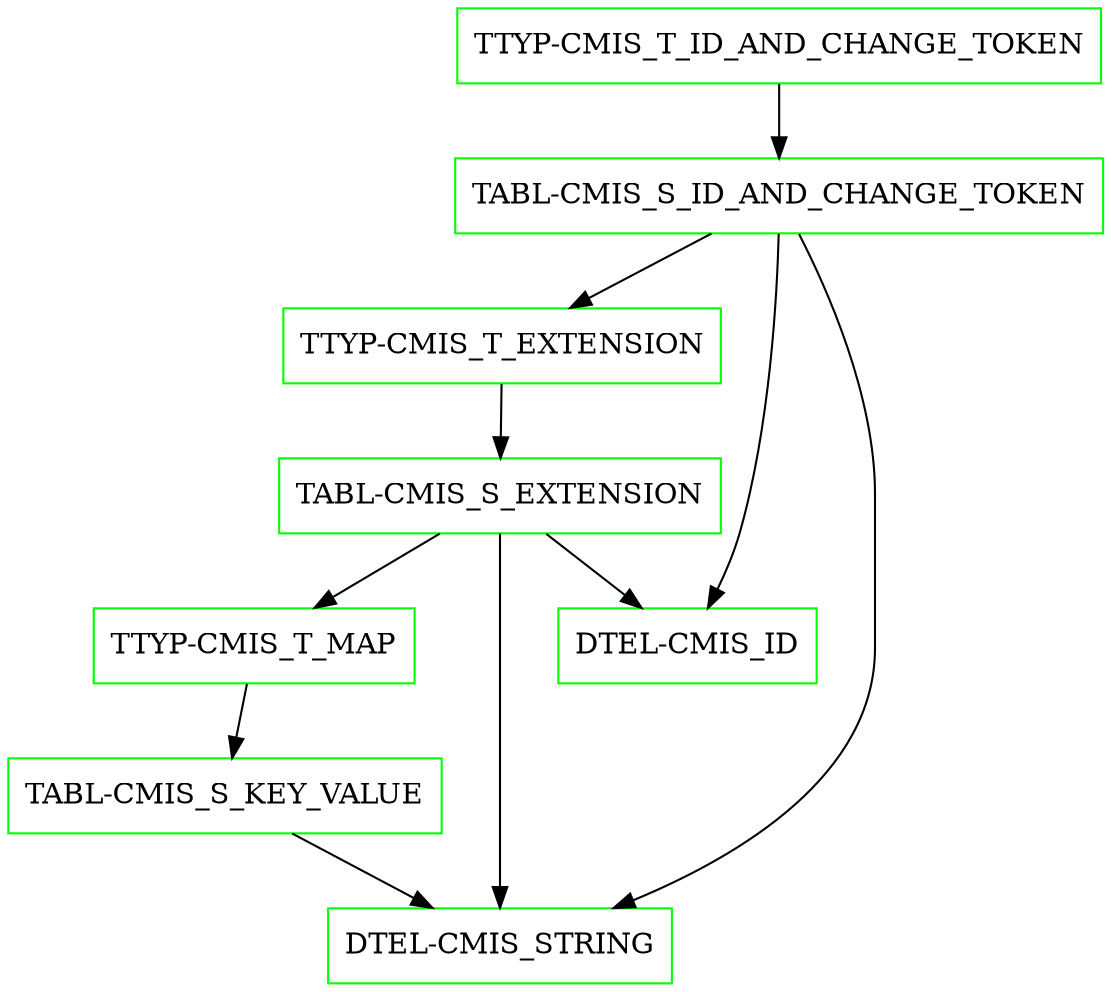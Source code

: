 digraph G {
  "TTYP-CMIS_T_ID_AND_CHANGE_TOKEN" [shape=box,color=green];
  "TABL-CMIS_S_ID_AND_CHANGE_TOKEN" [shape=box,color=green,URL="./TABL_CMIS_S_ID_AND_CHANGE_TOKEN.html"];
  "TTYP-CMIS_T_EXTENSION" [shape=box,color=green,URL="./TTYP_CMIS_T_EXTENSION.html"];
  "TABL-CMIS_S_EXTENSION" [shape=box,color=green,URL="./TABL_CMIS_S_EXTENSION.html"];
  "TTYP-CMIS_T_MAP" [shape=box,color=green,URL="./TTYP_CMIS_T_MAP.html"];
  "TABL-CMIS_S_KEY_VALUE" [shape=box,color=green,URL="./TABL_CMIS_S_KEY_VALUE.html"];
  "DTEL-CMIS_STRING" [shape=box,color=green,URL="./DTEL_CMIS_STRING.html"];
  "DTEL-CMIS_ID" [shape=box,color=green,URL="./DTEL_CMIS_ID.html"];
  "TTYP-CMIS_T_ID_AND_CHANGE_TOKEN" -> "TABL-CMIS_S_ID_AND_CHANGE_TOKEN";
  "TABL-CMIS_S_ID_AND_CHANGE_TOKEN" -> "DTEL-CMIS_ID";
  "TABL-CMIS_S_ID_AND_CHANGE_TOKEN" -> "DTEL-CMIS_STRING";
  "TABL-CMIS_S_ID_AND_CHANGE_TOKEN" -> "TTYP-CMIS_T_EXTENSION";
  "TTYP-CMIS_T_EXTENSION" -> "TABL-CMIS_S_EXTENSION";
  "TABL-CMIS_S_EXTENSION" -> "DTEL-CMIS_ID";
  "TABL-CMIS_S_EXTENSION" -> "DTEL-CMIS_STRING";
  "TABL-CMIS_S_EXTENSION" -> "TTYP-CMIS_T_MAP";
  "TTYP-CMIS_T_MAP" -> "TABL-CMIS_S_KEY_VALUE";
  "TABL-CMIS_S_KEY_VALUE" -> "DTEL-CMIS_STRING";
}
